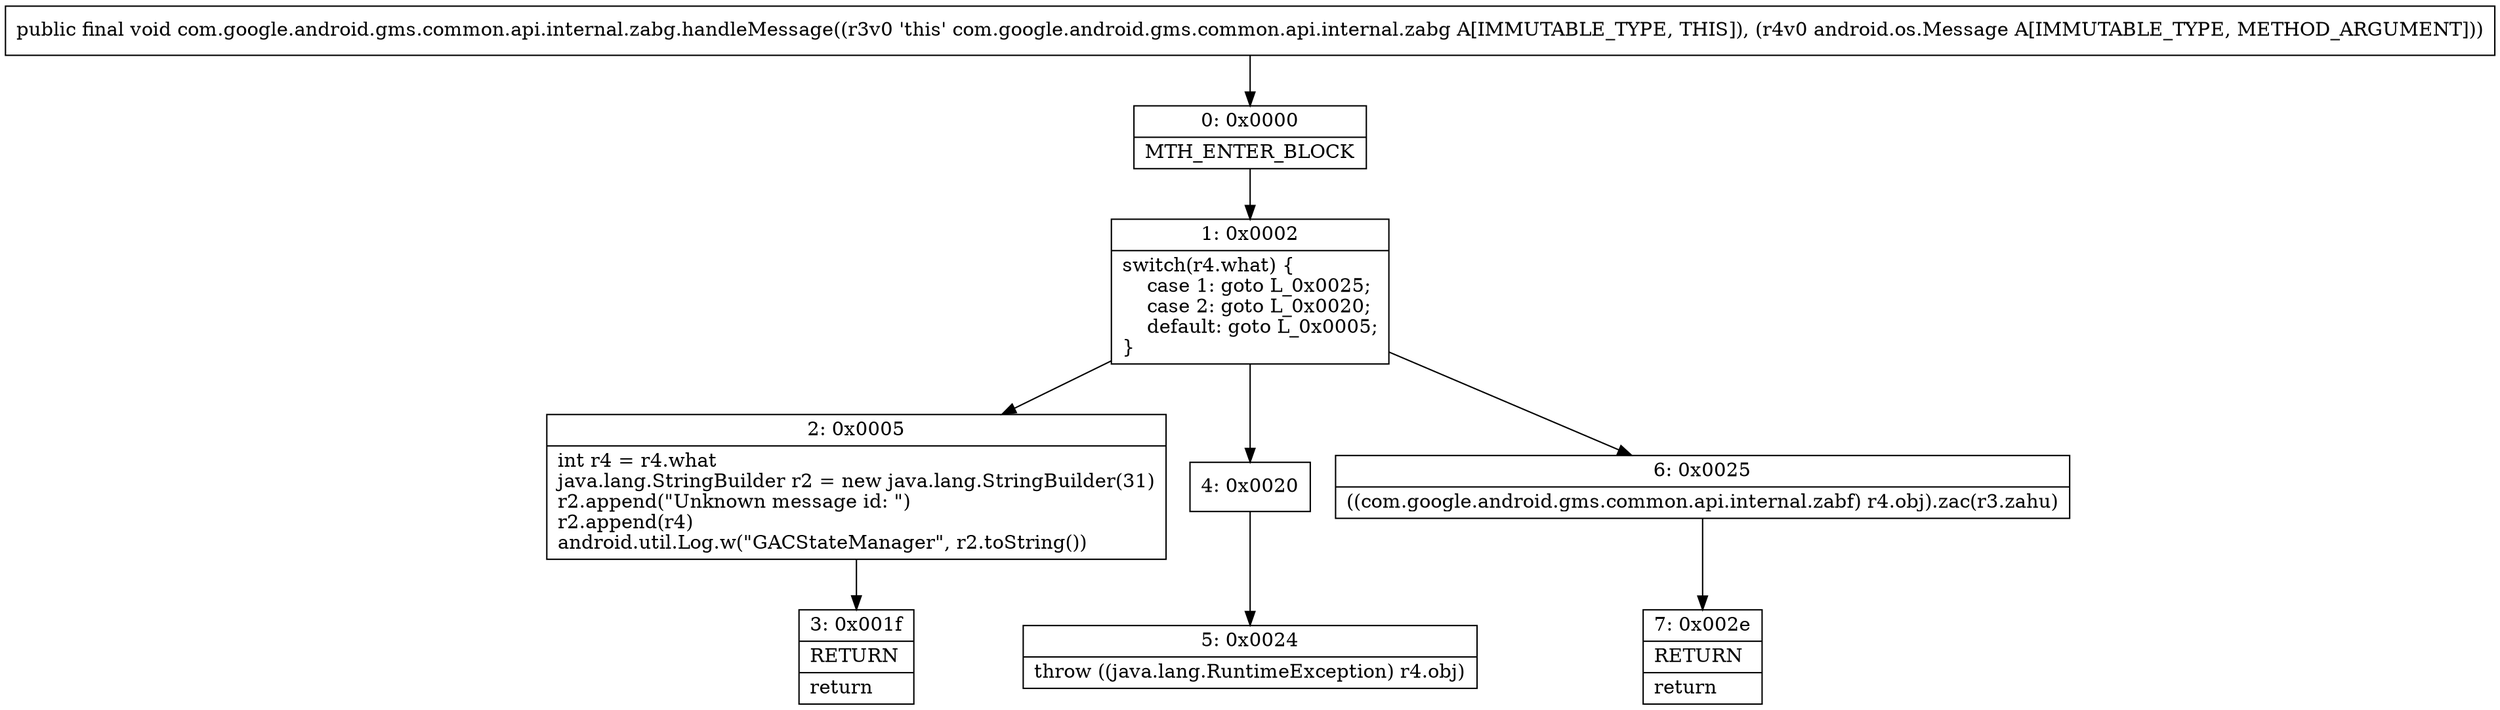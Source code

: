 digraph "CFG forcom.google.android.gms.common.api.internal.zabg.handleMessage(Landroid\/os\/Message;)V" {
Node_0 [shape=record,label="{0\:\ 0x0000|MTH_ENTER_BLOCK\l}"];
Node_1 [shape=record,label="{1\:\ 0x0002|switch(r4.what) \{\l    case 1: goto L_0x0025;\l    case 2: goto L_0x0020;\l    default: goto L_0x0005;\l\}\l}"];
Node_2 [shape=record,label="{2\:\ 0x0005|int r4 = r4.what\ljava.lang.StringBuilder r2 = new java.lang.StringBuilder(31)\lr2.append(\"Unknown message id: \")\lr2.append(r4)\landroid.util.Log.w(\"GACStateManager\", r2.toString())\l}"];
Node_3 [shape=record,label="{3\:\ 0x001f|RETURN\l|return\l}"];
Node_4 [shape=record,label="{4\:\ 0x0020}"];
Node_5 [shape=record,label="{5\:\ 0x0024|throw ((java.lang.RuntimeException) r4.obj)\l}"];
Node_6 [shape=record,label="{6\:\ 0x0025|((com.google.android.gms.common.api.internal.zabf) r4.obj).zac(r3.zahu)\l}"];
Node_7 [shape=record,label="{7\:\ 0x002e|RETURN\l|return\l}"];
MethodNode[shape=record,label="{public final void com.google.android.gms.common.api.internal.zabg.handleMessage((r3v0 'this' com.google.android.gms.common.api.internal.zabg A[IMMUTABLE_TYPE, THIS]), (r4v0 android.os.Message A[IMMUTABLE_TYPE, METHOD_ARGUMENT])) }"];
MethodNode -> Node_0;
Node_0 -> Node_1;
Node_1 -> Node_2;
Node_1 -> Node_4;
Node_1 -> Node_6;
Node_2 -> Node_3;
Node_4 -> Node_5;
Node_6 -> Node_7;
}

